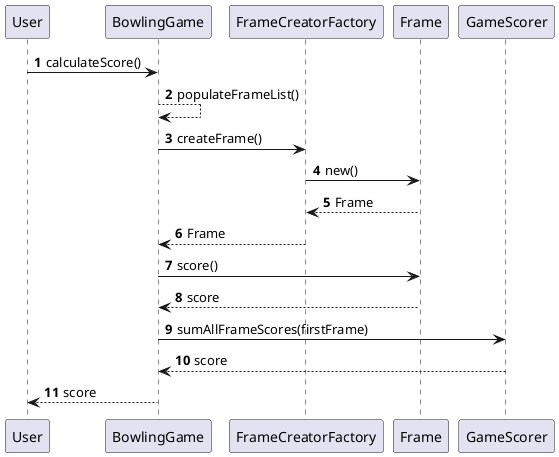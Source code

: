 @startuml
'https://plantuml.com/sequence-diagram

autonumber
User -> BowlingGame: calculateScore()
BowlingGame --> BowlingGame:populateFrameList()
BowlingGame -> FrameCreatorFactory:createFrame()
FrameCreatorFactory -> Frame:new()
Frame --> FrameCreatorFactory:Frame
FrameCreatorFactory --> BowlingGame:Frame
BowlingGame -> Frame:score()
Frame --> BowlingGame:score
BowlingGame -> GameScorer:sumAllFrameScores(firstFrame)
GameScorer --> BowlingGame:score
BowlingGame --> User:score

@enduml